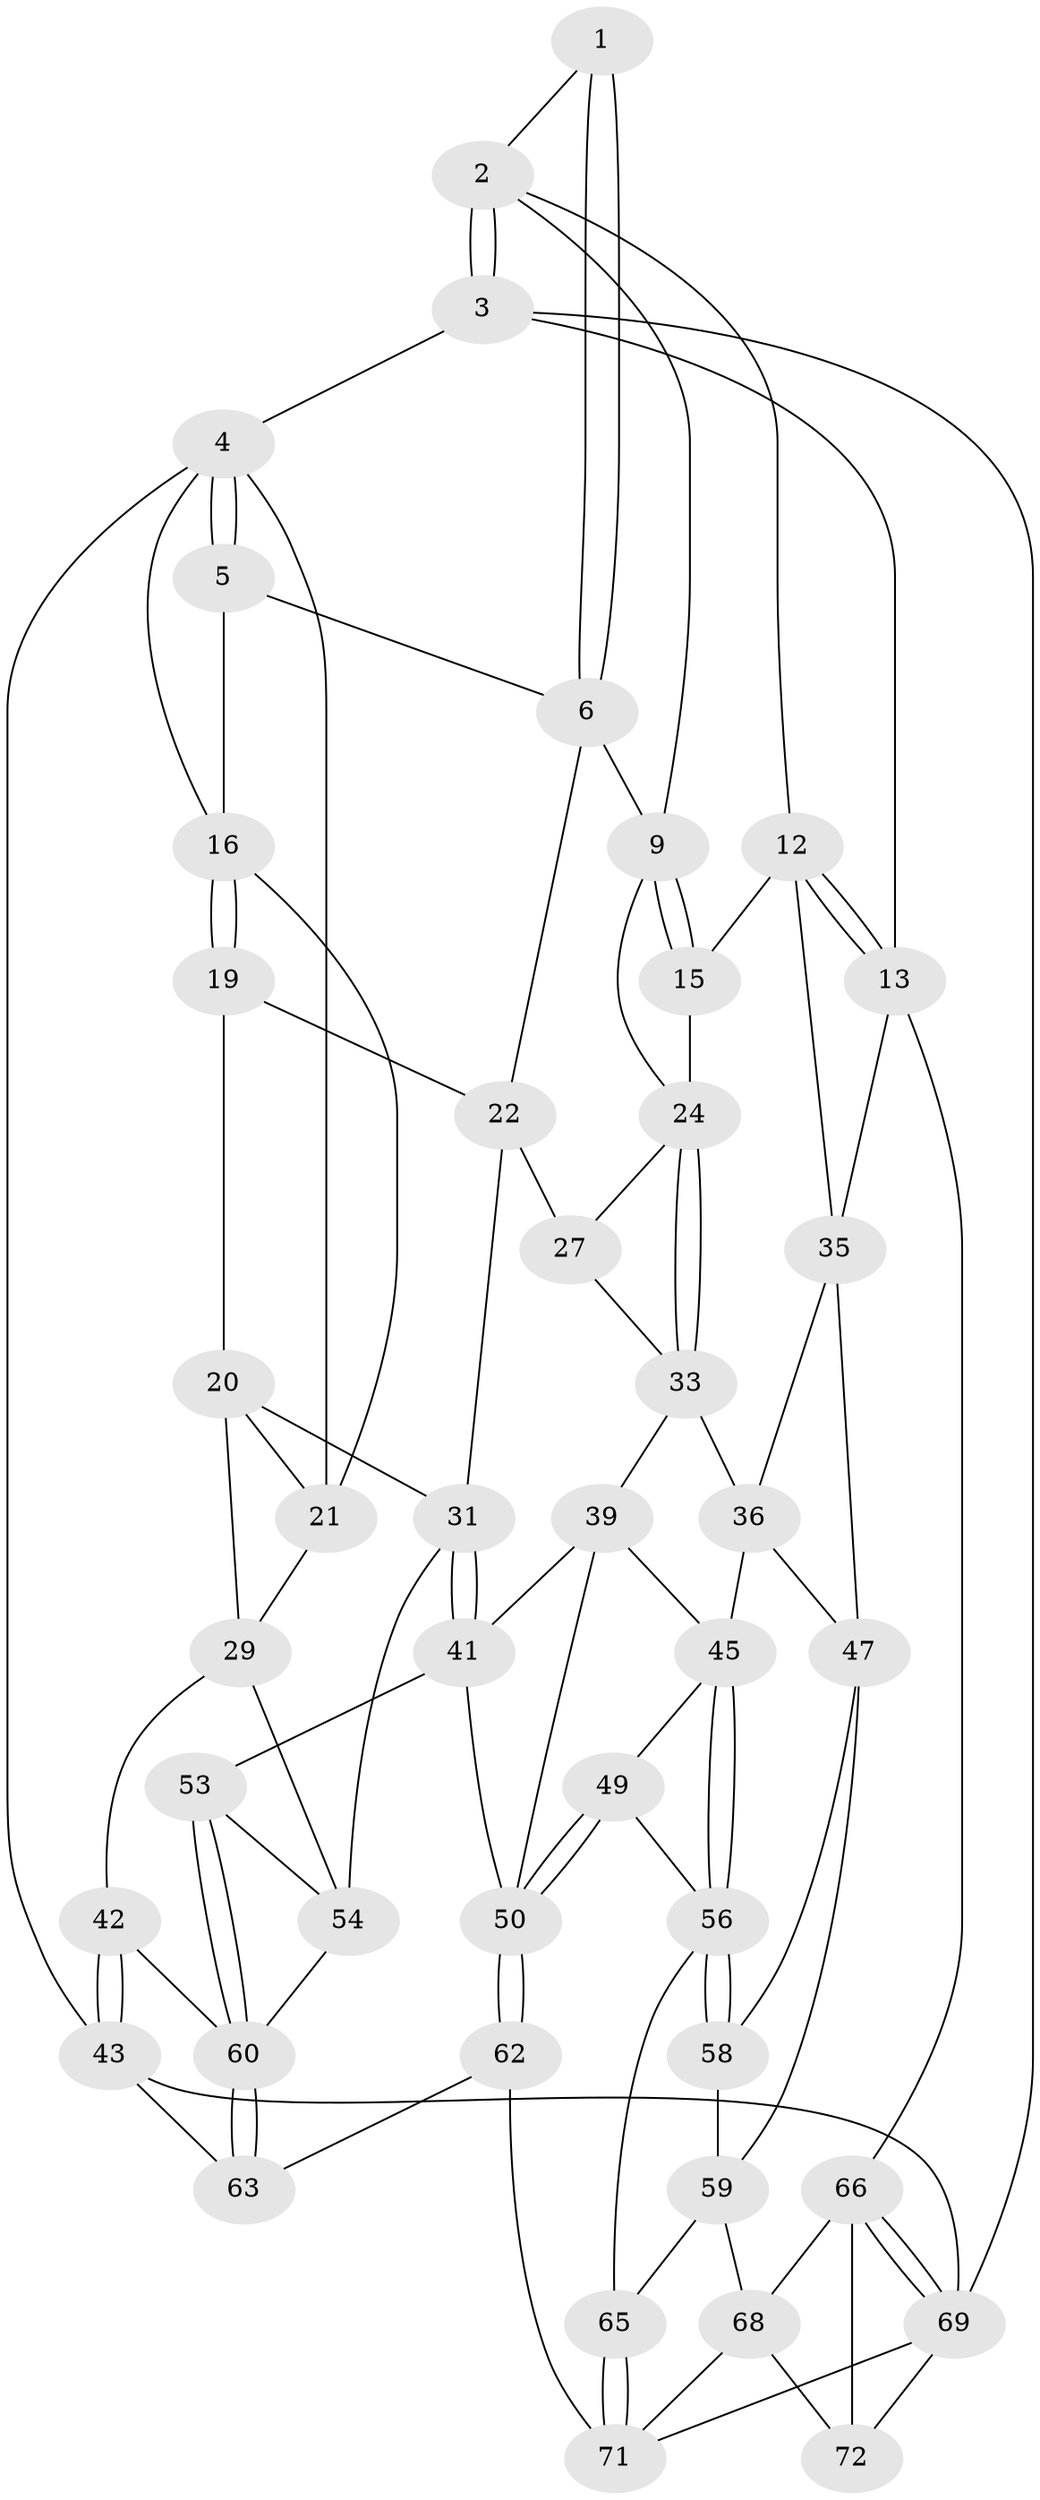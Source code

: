 // Generated by graph-tools (version 1.1) at 2025/24/03/03/25 07:24:35]
// undirected, 44 vertices, 99 edges
graph export_dot {
graph [start="1"]
  node [color=gray90,style=filled];
  1 [pos="+0.5242620211739062+0"];
  2 [pos="+0.5319810412650318+0",super="+8"];
  3 [pos="+1+0"];
  4 [pos="+0+0",super="+18"];
  5 [pos="+0.04936107242199112+0",super="+7"];
  6 [pos="+0.29065187763017425+0.20479317996933166",super="+11"];
  9 [pos="+0.500959194843024+0.1628023453043047",super="+10"];
  12 [pos="+0.7016322398715986+0.22548019051796683",super="+14"];
  13 [pos="+1+0.1918936677340088",super="+37"];
  15 [pos="+0.5363283105490974+0.3157890759523201"];
  16 [pos="+0.14533201107660573+0.22784788446343765",super="+17"];
  19 [pos="+0.13949260266185787+0.28821082775879403"];
  20 [pos="+0.05162123221177148+0.3304920933163051",super="+28"];
  21 [pos="+0+0.2650034217447593",super="+26"];
  22 [pos="+0.2613410597936501+0.4217808724267647",super="+23"];
  24 [pos="+0.4752389062026959+0.3373300098733098",super="+25"];
  27 [pos="+0.35203694488766185+0.4412873113447319"];
  29 [pos="+0+0.5532047321483784",super="+30"];
  31 [pos="+0.18378750511859052+0.4892145628344913",super="+32"];
  33 [pos="+0.4981600224237439+0.47983407147209145",super="+34"];
  35 [pos="+0.6563618165974927+0.33342177950722746",super="+38"];
  36 [pos="+0.6166043366132651+0.4855806796688825",super="+44"];
  39 [pos="+0.444660424733346+0.5134282238358097",super="+40"];
  41 [pos="+0.24224329314565854+0.5852263745282663",super="+52"];
  42 [pos="+0+0.9592513552780992"];
  43 [pos="+0+1"];
  45 [pos="+0.6578890231729831+0.5668030572130434",super="+46"];
  47 [pos="+0.7756119235718986+0.5723067147158529",super="+48"];
  49 [pos="+0.44734848115310644+0.7858501100745355"];
  50 [pos="+0.4095390316610491+0.7959502776862012",super="+51"];
  53 [pos="+0.19163986779186035+0.6832655234805249"];
  54 [pos="+0.12868678402147335+0.6826004752576919",super="+55"];
  56 [pos="+0.5929670506365922+0.7415840189937005",super="+57"];
  58 [pos="+0.6906667376157641+0.7342775909965392"];
  59 [pos="+0.7415956028974419+0.7380164943539118",super="+64"];
  60 [pos="+0.2101426517528902+0.8445082733497503",super="+61"];
  62 [pos="+0.38458655878904613+0.8208570114367105",super="+75"];
  63 [pos="+0.2523494416576503+0.8963326646084895",super="+76"];
  65 [pos="+0.6718251572059728+0.9465588535863043"];
  66 [pos="+1+0.5688740903961544",super="+67"];
  68 [pos="+0.7761062957044694+0.7735585496253636",super="+70"];
  69 [pos="+1+1",super="+73"];
  71 [pos="+0.7527657757110257+1",super="+74"];
  72 [pos="+0.8858381930805882+0.810275204947936"];
  1 -- 2;
  1 -- 6;
  1 -- 6;
  2 -- 3;
  2 -- 3;
  2 -- 9;
  2 -- 12;
  3 -- 4;
  3 -- 13;
  3 -- 69;
  4 -- 5;
  4 -- 5;
  4 -- 43;
  4 -- 21;
  4 -- 16;
  5 -- 16;
  5 -- 6;
  6 -- 9;
  6 -- 22;
  9 -- 15;
  9 -- 15;
  9 -- 24;
  12 -- 13;
  12 -- 13;
  12 -- 35;
  12 -- 15;
  13 -- 66;
  13 -- 35;
  15 -- 24;
  16 -- 19;
  16 -- 19;
  16 -- 21;
  19 -- 20;
  19 -- 22;
  20 -- 21;
  20 -- 29;
  20 -- 31;
  21 -- 29;
  22 -- 27;
  22 -- 31;
  24 -- 33;
  24 -- 33;
  24 -- 27;
  27 -- 33;
  29 -- 54;
  29 -- 42;
  31 -- 41;
  31 -- 41;
  31 -- 54;
  33 -- 36;
  33 -- 39;
  35 -- 36;
  35 -- 47;
  36 -- 45;
  36 -- 47;
  39 -- 41;
  39 -- 50;
  39 -- 45;
  41 -- 53;
  41 -- 50;
  42 -- 43;
  42 -- 43;
  42 -- 60;
  43 -- 69;
  43 -- 63;
  45 -- 56;
  45 -- 56;
  45 -- 49;
  47 -- 59;
  47 -- 58;
  49 -- 50;
  49 -- 50;
  49 -- 56;
  50 -- 62;
  50 -- 62;
  53 -- 54;
  53 -- 60;
  53 -- 60;
  54 -- 60;
  56 -- 58;
  56 -- 58;
  56 -- 65;
  58 -- 59;
  59 -- 65;
  59 -- 68;
  60 -- 63;
  60 -- 63;
  62 -- 63 [weight=2];
  62 -- 71;
  65 -- 71;
  65 -- 71;
  66 -- 69;
  66 -- 69;
  66 -- 72;
  66 -- 68;
  68 -- 72;
  68 -- 71;
  69 -- 72;
  69 -- 71;
}
